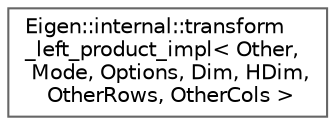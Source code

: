 digraph "类继承关系图"
{
 // LATEX_PDF_SIZE
  bgcolor="transparent";
  edge [fontname=Helvetica,fontsize=10,labelfontname=Helvetica,labelfontsize=10];
  node [fontname=Helvetica,fontsize=10,shape=box,height=0.2,width=0.4];
  rankdir="LR";
  Node0 [id="Node000000",label="Eigen::internal::transform\l_left_product_impl\< Other,\l Mode, Options, Dim, HDim,\l OtherRows, OtherCols \>",height=0.2,width=0.4,color="grey40", fillcolor="white", style="filled",URL="$struct_eigen_1_1internal_1_1transform__left__product__impl.html",tooltip=" "];
}
